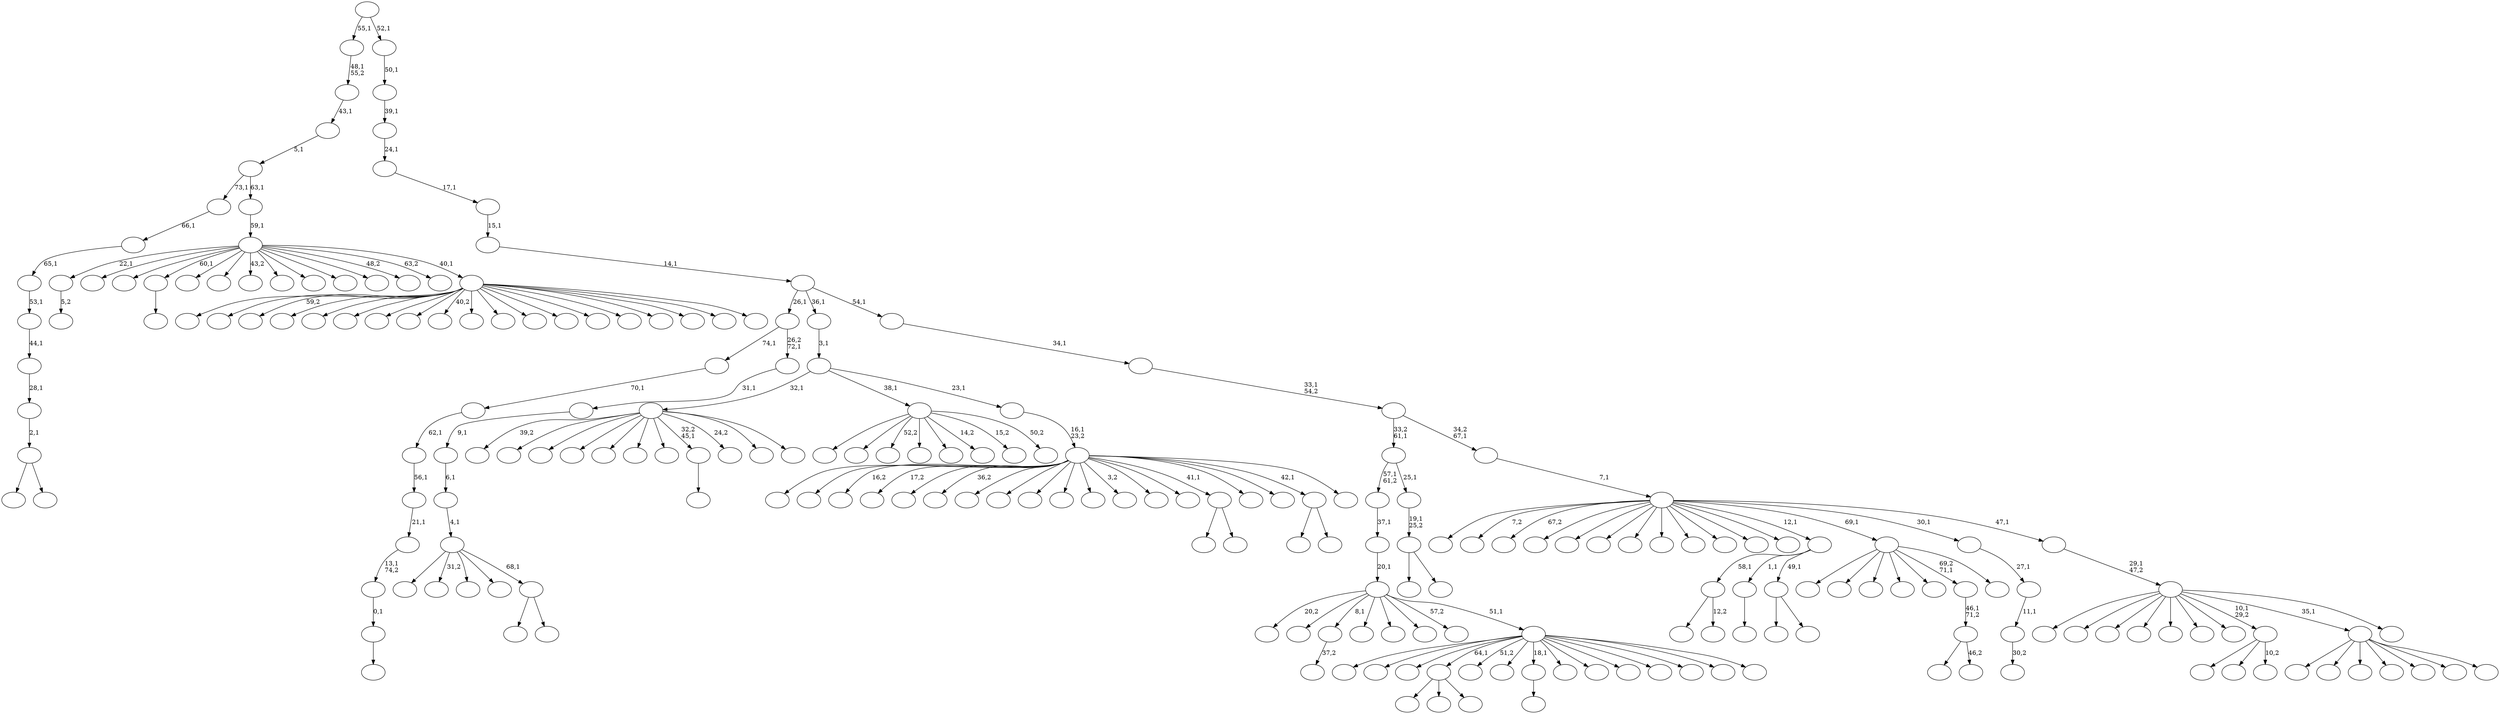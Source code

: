 digraph T {
	225 [label=""]
	224 [label=""]
	223 [label=""]
	222 [label=""]
	221 [label=""]
	220 [label=""]
	219 [label=""]
	218 [label=""]
	217 [label=""]
	216 [label=""]
	215 [label=""]
	214 [label=""]
	213 [label=""]
	212 [label=""]
	211 [label=""]
	210 [label=""]
	209 [label=""]
	208 [label=""]
	207 [label=""]
	206 [label=""]
	205 [label=""]
	204 [label=""]
	203 [label=""]
	202 [label=""]
	201 [label=""]
	200 [label=""]
	199 [label=""]
	198 [label=""]
	197 [label=""]
	196 [label=""]
	195 [label=""]
	194 [label=""]
	193 [label=""]
	192 [label=""]
	191 [label=""]
	190 [label=""]
	189 [label=""]
	188 [label=""]
	187 [label=""]
	186 [label=""]
	185 [label=""]
	184 [label=""]
	183 [label=""]
	182 [label=""]
	181 [label=""]
	180 [label=""]
	179 [label=""]
	178 [label=""]
	177 [label=""]
	176 [label=""]
	175 [label=""]
	174 [label=""]
	173 [label=""]
	172 [label=""]
	171 [label=""]
	170 [label=""]
	169 [label=""]
	168 [label=""]
	167 [label=""]
	166 [label=""]
	165 [label=""]
	164 [label=""]
	163 [label=""]
	162 [label=""]
	161 [label=""]
	160 [label=""]
	159 [label=""]
	158 [label=""]
	157 [label=""]
	156 [label=""]
	155 [label=""]
	154 [label=""]
	153 [label=""]
	152 [label=""]
	151 [label=""]
	150 [label=""]
	149 [label=""]
	148 [label=""]
	147 [label=""]
	146 [label=""]
	145 [label=""]
	144 [label=""]
	143 [label=""]
	142 [label=""]
	141 [label=""]
	140 [label=""]
	139 [label=""]
	138 [label=""]
	137 [label=""]
	136 [label=""]
	135 [label=""]
	134 [label=""]
	133 [label=""]
	132 [label=""]
	131 [label=""]
	130 [label=""]
	129 [label=""]
	128 [label=""]
	127 [label=""]
	126 [label=""]
	125 [label=""]
	124 [label=""]
	123 [label=""]
	122 [label=""]
	121 [label=""]
	120 [label=""]
	119 [label=""]
	118 [label=""]
	117 [label=""]
	116 [label=""]
	115 [label=""]
	114 [label=""]
	113 [label=""]
	112 [label=""]
	111 [label=""]
	110 [label=""]
	109 [label=""]
	108 [label=""]
	107 [label=""]
	106 [label=""]
	105 [label=""]
	104 [label=""]
	103 [label=""]
	102 [label=""]
	101 [label=""]
	100 [label=""]
	99 [label=""]
	98 [label=""]
	97 [label=""]
	96 [label=""]
	95 [label=""]
	94 [label=""]
	93 [label=""]
	92 [label=""]
	91 [label=""]
	90 [label=""]
	89 [label=""]
	88 [label=""]
	87 [label=""]
	86 [label=""]
	85 [label=""]
	84 [label=""]
	83 [label=""]
	82 [label=""]
	81 [label=""]
	80 [label=""]
	79 [label=""]
	78 [label=""]
	77 [label=""]
	76 [label=""]
	75 [label=""]
	74 [label=""]
	73 [label=""]
	72 [label=""]
	71 [label=""]
	70 [label=""]
	69 [label=""]
	68 [label=""]
	67 [label=""]
	66 [label=""]
	65 [label=""]
	64 [label=""]
	63 [label=""]
	62 [label=""]
	61 [label=""]
	60 [label=""]
	59 [label=""]
	58 [label=""]
	57 [label=""]
	56 [label=""]
	55 [label=""]
	54 [label=""]
	53 [label=""]
	52 [label=""]
	51 [label=""]
	50 [label=""]
	49 [label=""]
	48 [label=""]
	47 [label=""]
	46 [label=""]
	45 [label=""]
	44 [label=""]
	43 [label=""]
	42 [label=""]
	41 [label=""]
	40 [label=""]
	39 [label=""]
	38 [label=""]
	37 [label=""]
	36 [label=""]
	35 [label=""]
	34 [label=""]
	33 [label=""]
	32 [label=""]
	31 [label=""]
	30 [label=""]
	29 [label=""]
	28 [label=""]
	27 [label=""]
	26 [label=""]
	25 [label=""]
	24 [label=""]
	23 [label=""]
	22 [label=""]
	21 [label=""]
	20 [label=""]
	19 [label=""]
	18 [label=""]
	17 [label=""]
	16 [label=""]
	15 [label=""]
	14 [label=""]
	13 [label=""]
	12 [label=""]
	11 [label=""]
	10 [label=""]
	9 [label=""]
	8 [label=""]
	7 [label=""]
	6 [label=""]
	5 [label=""]
	4 [label=""]
	3 [label=""]
	2 [label=""]
	1 [label=""]
	0 [label=""]
	209 -> 210 [label="5,2"]
	181 -> 193 [label=""]
	181 -> 183 [label=""]
	181 -> 182 [label=""]
	175 -> 176 [label=""]
	171 -> 172 [label=""]
	170 -> 171 [label="0,1"]
	169 -> 170 [label="13,1\n74,2"]
	168 -> 169 [label="21,1"]
	167 -> 168 [label="56,1"]
	166 -> 167 [label="62,1"]
	165 -> 166 [label="70,1"]
	160 -> 191 [label=""]
	160 -> 161 [label="12,2"]
	157 -> 158 [label=""]
	154 -> 194 [label=""]
	154 -> 155 [label=""]
	153 -> 154 [label="2,1"]
	152 -> 153 [label="28,1"]
	151 -> 152 [label="44,1"]
	150 -> 151 [label="53,1"]
	149 -> 150 [label="65,1"]
	148 -> 149 [label="66,1"]
	146 -> 147 [label=""]
	135 -> 136 [label=""]
	118 -> 119 [label="37,2"]
	99 -> 115 [label=""]
	99 -> 100 [label=""]
	98 -> 203 [label=""]
	98 -> 195 [label="31,2"]
	98 -> 131 [label=""]
	98 -> 103 [label=""]
	98 -> 99 [label="68,1"]
	97 -> 98 [label="4,1"]
	96 -> 97 [label="6,1"]
	95 -> 96 [label="9,1"]
	94 -> 95 [label="31,1"]
	93 -> 165 [label="74,1"]
	93 -> 94 [label="26,2\n72,1"]
	70 -> 207 [label=""]
	70 -> 71 [label=""]
	69 -> 160 [label="58,1"]
	69 -> 146 [label="1,1"]
	69 -> 70 [label="49,1"]
	65 -> 221 [label=""]
	65 -> 173 [label=""]
	65 -> 66 [label="10,2"]
	63 -> 107 [label=""]
	63 -> 64 [label=""]
	59 -> 218 [label=""]
	59 -> 60 [label="46,2"]
	58 -> 59 [label="46,1\n71,2"]
	55 -> 225 [label=""]
	55 -> 205 [label=""]
	55 -> 138 [label=""]
	55 -> 110 [label=""]
	55 -> 67 [label=""]
	55 -> 58 [label="69,2\n71,1"]
	55 -> 56 [label=""]
	53 -> 54 [label="30,2"]
	52 -> 53 [label="11,1"]
	51 -> 52 [label="27,1"]
	48 -> 219 [label="39,2"]
	48 -> 212 [label=""]
	48 -> 206 [label=""]
	48 -> 200 [label=""]
	48 -> 179 [label=""]
	48 -> 174 [label=""]
	48 -> 164 [label=""]
	48 -> 157 [label="32,2\n45,1"]
	48 -> 143 [label="24,2"]
	48 -> 140 [label=""]
	48 -> 49 [label=""]
	44 -> 223 [label=""]
	44 -> 204 [label=""]
	44 -> 192 [label=""]
	44 -> 181 [label="64,1"]
	44 -> 159 [label="51,2"]
	44 -> 137 [label=""]
	44 -> 135 [label="18,1"]
	44 -> 114 [label=""]
	44 -> 82 [label=""]
	44 -> 81 [label=""]
	44 -> 61 [label=""]
	44 -> 47 [label=""]
	44 -> 46 [label=""]
	44 -> 45 [label=""]
	43 -> 188 [label="20,2"]
	43 -> 186 [label=""]
	43 -> 118 [label="8,1"]
	43 -> 116 [label=""]
	43 -> 105 [label=""]
	43 -> 74 [label=""]
	43 -> 68 [label="57,2"]
	43 -> 44 [label="51,1"]
	42 -> 43 [label="20,1"]
	41 -> 42 [label="37,1"]
	39 -> 202 [label=""]
	39 -> 40 [label=""]
	38 -> 39 [label="19,1\n25,2"]
	37 -> 41 [label="57,1\n61,2"]
	37 -> 38 [label="25,1"]
	35 -> 216 [label=""]
	35 -> 214 [label=""]
	35 -> 213 [label=""]
	35 -> 177 [label=""]
	35 -> 129 [label=""]
	35 -> 102 [label=""]
	35 -> 36 [label=""]
	31 -> 224 [label=""]
	31 -> 222 [label=""]
	31 -> 215 [label="52,2"]
	31 -> 211 [label=""]
	31 -> 104 [label=""]
	31 -> 77 [label="14,2"]
	31 -> 72 [label="15,2"]
	31 -> 32 [label="50,2"]
	29 -> 126 [label=""]
	29 -> 30 [label=""]
	27 -> 220 [label=""]
	27 -> 201 [label=""]
	27 -> 187 [label="59,2"]
	27 -> 185 [label=""]
	27 -> 180 [label=""]
	27 -> 141 [label=""]
	27 -> 133 [label=""]
	27 -> 123 [label=""]
	27 -> 117 [label="40,2"]
	27 -> 109 [label=""]
	27 -> 108 [label=""]
	27 -> 106 [label=""]
	27 -> 91 [label=""]
	27 -> 86 [label=""]
	27 -> 84 [label=""]
	27 -> 76 [label=""]
	27 -> 62 [label=""]
	27 -> 57 [label=""]
	27 -> 28 [label=""]
	26 -> 209 [label="22,1"]
	26 -> 190 [label=""]
	26 -> 184 [label=""]
	26 -> 175 [label="60,1"]
	26 -> 162 [label=""]
	26 -> 144 [label=""]
	26 -> 139 [label="43,2"]
	26 -> 128 [label=""]
	26 -> 113 [label=""]
	26 -> 89 [label=""]
	26 -> 87 [label=""]
	26 -> 75 [label="48,2"]
	26 -> 50 [label="63,2"]
	26 -> 27 [label="40,1"]
	25 -> 26 [label="59,1"]
	24 -> 148 [label="73,1"]
	24 -> 25 [label="63,1"]
	23 -> 24 [label="5,1"]
	22 -> 23 [label="43,1"]
	21 -> 22 [label="48,1\n55,2"]
	19 -> 217 [label=""]
	19 -> 208 [label=""]
	19 -> 197 [label="16,2"]
	19 -> 189 [label="17,2"]
	19 -> 178 [label=""]
	19 -> 163 [label="36,2"]
	19 -> 145 [label=""]
	19 -> 142 [label=""]
	19 -> 134 [label=""]
	19 -> 124 [label=""]
	19 -> 92 [label=""]
	19 -> 83 [label="3,2"]
	19 -> 78 [label=""]
	19 -> 73 [label=""]
	19 -> 63 [label="41,1"]
	19 -> 34 [label=""]
	19 -> 33 [label=""]
	19 -> 29 [label="42,1"]
	19 -> 20 [label=""]
	18 -> 19 [label="16,1\n23,2"]
	17 -> 48 [label="32,1"]
	17 -> 31 [label="38,1"]
	17 -> 18 [label="23,1"]
	16 -> 17 [label="3,1"]
	14 -> 156 [label=""]
	14 -> 130 [label=""]
	14 -> 127 [label=""]
	14 -> 125 [label=""]
	14 -> 122 [label=""]
	14 -> 120 [label=""]
	14 -> 79 [label=""]
	14 -> 65 [label="10,1\n29,2"]
	14 -> 35 [label="35,1"]
	14 -> 15 [label=""]
	13 -> 14 [label="29,1\n47,2"]
	12 -> 199 [label=""]
	12 -> 198 [label="7,2"]
	12 -> 196 [label="67,2"]
	12 -> 132 [label=""]
	12 -> 121 [label=""]
	12 -> 112 [label=""]
	12 -> 111 [label=""]
	12 -> 101 [label=""]
	12 -> 90 [label=""]
	12 -> 88 [label=""]
	12 -> 85 [label=""]
	12 -> 80 [label=""]
	12 -> 69 [label="12,1"]
	12 -> 55 [label="69,1"]
	12 -> 51 [label="30,1"]
	12 -> 13 [label="47,1"]
	11 -> 12 [label="7,1"]
	10 -> 37 [label="33,2\n61,1"]
	10 -> 11 [label="34,2\n67,1"]
	9 -> 10 [label="33,1\n54,2"]
	8 -> 9 [label="34,1"]
	7 -> 93 [label="26,1"]
	7 -> 16 [label="36,1"]
	7 -> 8 [label="54,1"]
	6 -> 7 [label="14,1"]
	5 -> 6 [label="15,1"]
	4 -> 5 [label="17,1"]
	3 -> 4 [label="24,1"]
	2 -> 3 [label="39,1"]
	1 -> 2 [label="50,1"]
	0 -> 21 [label="55,1"]
	0 -> 1 [label="52,1"]
}
